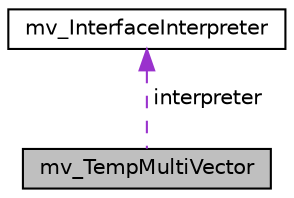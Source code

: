 digraph "mv_TempMultiVector"
{
 // LATEX_PDF_SIZE
  edge [fontname="Helvetica",fontsize="10",labelfontname="Helvetica",labelfontsize="10"];
  node [fontname="Helvetica",fontsize="10",shape=record];
  Node1 [label="mv_TempMultiVector",height=0.2,width=0.4,color="black", fillcolor="grey75", style="filled", fontcolor="black",tooltip=" "];
  Node2 -> Node1 [dir="back",color="darkorchid3",fontsize="10",style="dashed",label=" interpreter" ,fontname="Helvetica"];
  Node2 [label="mv_InterfaceInterpreter",height=0.2,width=0.4,color="black", fillcolor="white", style="filled",URL="$structmv___interface_interpreter.html",tooltip=" "];
}

